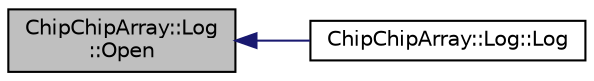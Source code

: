 digraph "ChipChipArray::Log::Open"
{
  edge [fontname="Helvetica",fontsize="10",labelfontname="Helvetica",labelfontsize="10"];
  node [fontname="Helvetica",fontsize="10",shape=record];
  rankdir="LR";
  Node1 [label="ChipChipArray::Log\l::Open",height=0.2,width=0.4,color="black", fillcolor="grey75", style="filled", fontcolor="black"];
  Node1 -> Node2 [dir="back",color="midnightblue",fontsize="10",style="solid",fontname="Helvetica"];
  Node2 [label="ChipChipArray::Log::Log",height=0.2,width=0.4,color="black", fillcolor="white", style="filled",URL="$classChipChipArray_1_1Log.html#a4cd28a821789b39e936a6e346329d65b"];
}
